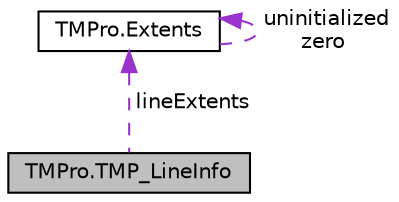 digraph "TMPro.TMP_LineInfo"
{
 // LATEX_PDF_SIZE
  edge [fontname="Helvetica",fontsize="10",labelfontname="Helvetica",labelfontsize="10"];
  node [fontname="Helvetica",fontsize="10",shape=record];
  Node1 [label="TMPro.TMP_LineInfo",height=0.2,width=0.4,color="black", fillcolor="grey75", style="filled", fontcolor="black",tooltip="Structure which contains information about the individual lines of text."];
  Node2 -> Node1 [dir="back",color="darkorchid3",fontsize="10",style="dashed",label=" lineExtents" ,fontname="Helvetica"];
  Node2 [label="TMPro.Extents",height=0.2,width=0.4,color="black", fillcolor="white", style="filled",URL="$struct_t_m_pro_1_1_extents.html",tooltip=" "];
  Node2 -> Node2 [dir="back",color="darkorchid3",fontsize="10",style="dashed",label=" uninitialized\nzero" ,fontname="Helvetica"];
}
